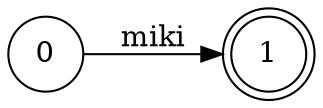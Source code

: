 digraph finite_state_machine {
	rankdir=LR;
	size="8,5"
	node [shape = doublecircle]; 1;
	node [shape = circle];
	"0" -> "1" [label="miki"];
}

